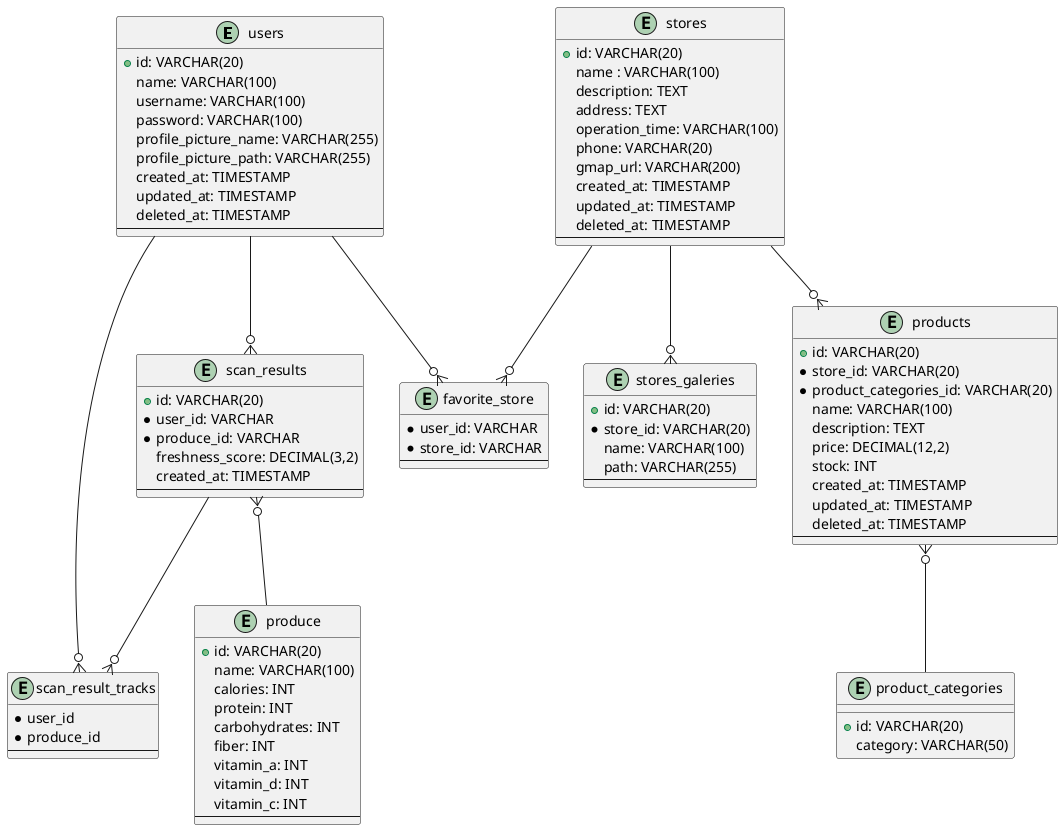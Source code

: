 @startuml fresh-guard-erd

entity users {
    +id: VARCHAR(20)
    name: VARCHAR(100)
    username: VARCHAR(100)
    password: VARCHAR(100)
    profile_picture_name: VARCHAR(255)
    profile_picture_path: VARCHAR(255)
    created_at: TIMESTAMP
    updated_at: TIMESTAMP
    deleted_at: TIMESTAMP
    --
}

entity scan_results {
    +id: VARCHAR(20)
    *user_id: VARCHAR
    *produce_id: VARCHAR
    freshness_score: DECIMAL(3,2)
    created_at: TIMESTAMP
    --
}

entity scan_result_tracks {
    *user_id
    *produce_id
    --
}

entity produce {
    +id: VARCHAR(20)
    name: VARCHAR(100)
    calories: INT
    protein: INT
    carbohydrates: INT 
    fiber: INT
    vitamin_a: INT
    vitamin_d: INT
    vitamin_c: INT
    --
}

entity stores {
    +id: VARCHAR(20)
    name : VARCHAR(100)
    description: TEXT
    address: TEXT
    operation_time: VARCHAR(100)
    phone: VARCHAR(20)
    gmap_url: VARCHAR(200)
    created_at: TIMESTAMP
    updated_at: TIMESTAMP
    deleted_at: TIMESTAMP
    --
}

entity stores_galeries {
    +id: VARCHAR(20)
    *store_id: VARCHAR(20)
    name: VARCHAR(100)
    path: VARCHAR(255)
    --
}

entity favorite_store {
    *user_id: VARCHAR
    *store_id: VARCHAR
    --
}

entity products {
    +id: VARCHAR(20)
    *store_id: VARCHAR(20)
    *product_categories_id: VARCHAR(20)
    name: VARCHAR(100)
    description: TEXT
    price: DECIMAL(12,2)
    stock: INT
    created_at: TIMESTAMP
    updated_at: TIMESTAMP
    deleted_at: TIMESTAMP
    ---
}

entity product_categories {
    +id: VARCHAR(20)
    category: VARCHAR(50)
}

' Relations
users --o{ scan_results
scan_results }o-- produce
users --o{ favorite_store
stores --o{ favorite_store
stores --o{ products
products }o-- product_categories
stores --o{ stores_galeries
users --o{ scan_result_tracks
scan_results --o{ scan_result_tracks 
@enduml